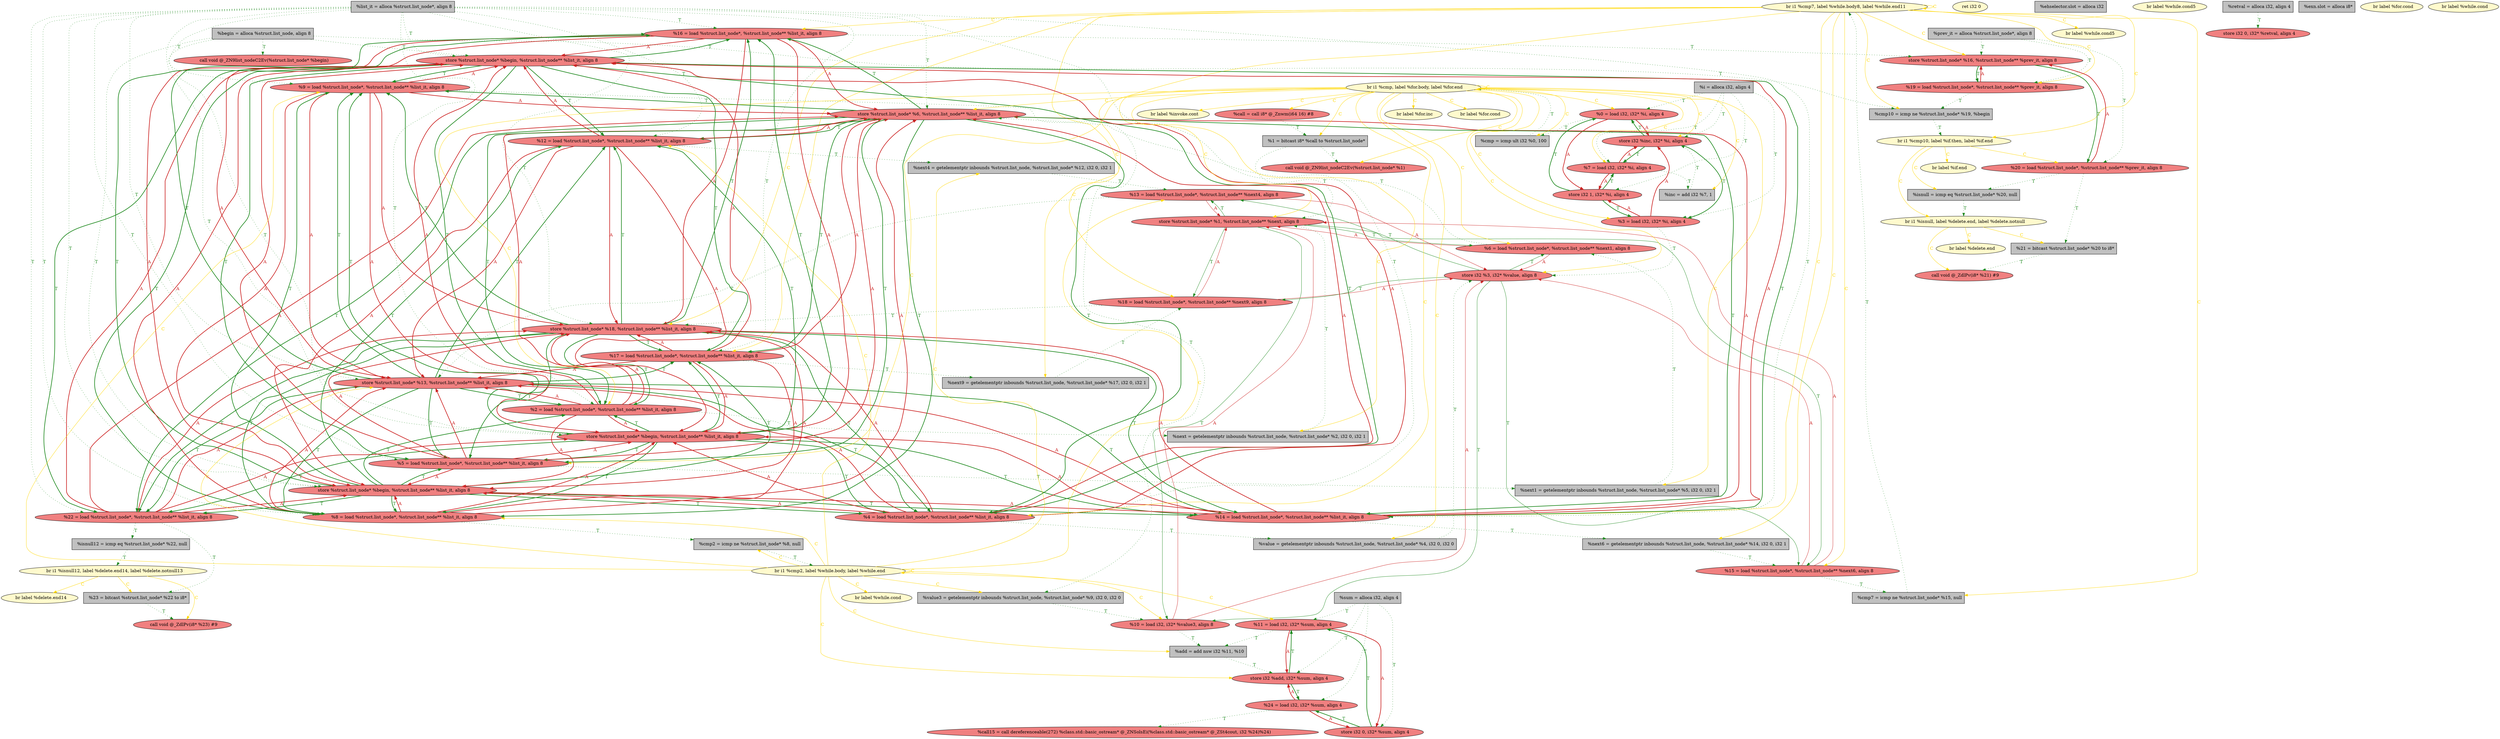 
digraph G {


node97 [fillcolor=lemonchiffon,label="  br i1 %cmp7, label %while.body8, label %while.end11",shape=ellipse,style=filled ]
node96 [fillcolor=lightcoral,label="  %11 = load i32, i32* %sum, align 4",shape=ellipse,style=filled ]
node95 [fillcolor=grey,label="  %cmp7 = icmp ne %struct.list_node* %15, null",shape=rectangle,style=filled ]
node93 [fillcolor=lemonchiffon,label="  br label %delete.end",shape=ellipse,style=filled ]
node90 [fillcolor=lightcoral,label="  store %struct.list_node* %16, %struct.list_node** %prev_it, align 8",shape=ellipse,style=filled ]
node91 [fillcolor=lemonchiffon,label="  br label %invoke.cont",shape=ellipse,style=filled ]
node47 [fillcolor=lemonchiffon,label="  ret i32 0",shape=ellipse,style=filled ]
node46 [fillcolor=lightcoral,label="  store %struct.list_node* %1, %struct.list_node** %next, align 8",shape=ellipse,style=filled ]
node34 [fillcolor=grey,label="  %ehselector.slot = alloca i32",shape=rectangle,style=filled ]
node56 [fillcolor=lightcoral,label="  %9 = load %struct.list_node*, %struct.list_node** %list_it, align 8",shape=ellipse,style=filled ]
node42 [fillcolor=grey,label="  %23 = bitcast %struct.list_node* %22 to i8*",shape=rectangle,style=filled ]
node92 [fillcolor=lemonchiffon,label="  br label %while.cond5",shape=ellipse,style=filled ]
node72 [fillcolor=lemonchiffon,label="  br label %while.cond5",shape=ellipse,style=filled ]
node32 [fillcolor=grey,label="  %1 = bitcast i8* %call to %struct.list_node*",shape=rectangle,style=filled ]
node68 [fillcolor=lightcoral,label="  %0 = load i32, i32* %i, align 4",shape=ellipse,style=filled ]
node38 [fillcolor=lemonchiffon,label="  br i1 %isnull12, label %delete.end14, label %delete.notnull13",shape=ellipse,style=filled ]
node53 [fillcolor=lightcoral,label="  %6 = load %struct.list_node*, %struct.list_node** %next1, align 8",shape=ellipse,style=filled ]
node43 [fillcolor=lightcoral,label="  %16 = load %struct.list_node*, %struct.list_node** %list_it, align 8",shape=ellipse,style=filled ]
node40 [fillcolor=lightcoral,label="  %24 = load i32, i32* %sum, align 4",shape=ellipse,style=filled ]
node41 [fillcolor=grey,label="  %list_it = alloca %struct.list_node*, align 8",shape=rectangle,style=filled ]
node12 [fillcolor=lemonchiffon,label="  br label %if.end",shape=ellipse,style=filled ]
node62 [fillcolor=grey,label="  %sum = alloca i32, align 4",shape=rectangle,style=filled ]
node30 [fillcolor=grey,label="  %cmp = icmp ult i32 %0, 100",shape=rectangle,style=filled ]
node28 [fillcolor=grey,label="  %i = alloca i32, align 4",shape=rectangle,style=filled ]
node36 [fillcolor=grey,label="  %21 = bitcast %struct.list_node* %20 to i8*",shape=rectangle,style=filled ]
node52 [fillcolor=lightcoral,label="  call void @_ZN9list_nodeC2Ev(%struct.list_node* %1)",shape=ellipse,style=filled ]
node24 [fillcolor=lightcoral,label="  store %struct.list_node* %begin, %struct.list_node** %list_it, align 8",shape=ellipse,style=filled ]
node39 [fillcolor=grey,label="  %retval = alloca i32, align 4",shape=rectangle,style=filled ]
node45 [fillcolor=lemonchiffon,label="  br label %delete.end14",shape=ellipse,style=filled ]
node31 [fillcolor=grey,label="  %value3 = getelementptr inbounds %struct.list_node, %struct.list_node* %9, i32 0, i32 0",shape=rectangle,style=filled ]
node17 [fillcolor=grey,label="  %next9 = getelementptr inbounds %struct.list_node, %struct.list_node* %17, i32 0, i32 1",shape=rectangle,style=filled ]
node14 [fillcolor=lightcoral,label="  %20 = load %struct.list_node*, %struct.list_node** %prev_it, align 8",shape=ellipse,style=filled ]
node89 [fillcolor=lightcoral,label="  store %struct.list_node* %begin, %struct.list_node** %list_it, align 8",shape=ellipse,style=filled ]
node33 [fillcolor=lightcoral,label="  %18 = load %struct.list_node*, %struct.list_node** %next9, align 8",shape=ellipse,style=filled ]
node13 [fillcolor=lemonchiffon,label="  br i1 %isnull, label %delete.end, label %delete.notnull",shape=ellipse,style=filled ]
node76 [fillcolor=lightcoral,label="  %22 = load %struct.list_node*, %struct.list_node** %list_it, align 8",shape=ellipse,style=filled ]
node65 [fillcolor=lightcoral,label="  store %struct.list_node* %begin, %struct.list_node** %list_it, align 8",shape=ellipse,style=filled ]
node15 [fillcolor=lightcoral,label="  store %struct.list_node* %13, %struct.list_node** %list_it, align 8",shape=ellipse,style=filled ]
node26 [fillcolor=lightcoral,label="  %3 = load i32, i32* %i, align 4",shape=ellipse,style=filled ]
node20 [fillcolor=lightcoral,label="  %19 = load %struct.list_node*, %struct.list_node** %prev_it, align 8",shape=ellipse,style=filled ]
node18 [fillcolor=grey,label="  %cmp10 = icmp ne %struct.list_node* %19, %begin",shape=rectangle,style=filled ]
node22 [fillcolor=lightcoral,label="  store i32 %inc, i32* %i, align 4",shape=ellipse,style=filled ]
node50 [fillcolor=grey,label="  %next = getelementptr inbounds %struct.list_node, %struct.list_node* %2, i32 0, i32 1",shape=rectangle,style=filled ]
node57 [fillcolor=lightcoral,label="  %8 = load %struct.list_node*, %struct.list_node** %list_it, align 8",shape=ellipse,style=filled ]
node29 [fillcolor=lightcoral,label="  %call = call i8* @_Znwm(i64 16) #8",shape=ellipse,style=filled ]
node35 [fillcolor=grey,label="  %value = getelementptr inbounds %struct.list_node, %struct.list_node* %4, i32 0, i32 0",shape=rectangle,style=filled ]
node73 [fillcolor=grey,label="  %next1 = getelementptr inbounds %struct.list_node, %struct.list_node* %5, i32 0, i32 1",shape=rectangle,style=filled ]
node16 [fillcolor=lightcoral,label="  %10 = load i32, i32* %value3, align 8",shape=ellipse,style=filled ]
node27 [fillcolor=grey,label="  %next6 = getelementptr inbounds %struct.list_node, %struct.list_node* %14, i32 0, i32 1",shape=rectangle,style=filled ]
node70 [fillcolor=lightcoral,label="  store i32 0, i32* %retval, align 4",shape=ellipse,style=filled ]
node64 [fillcolor=grey,label="  %begin = alloca %struct.list_node, align 8",shape=rectangle,style=filled ]
node49 [fillcolor=lightcoral,label="  store i32 %3, i32* %value, align 8",shape=ellipse,style=filled ]
node37 [fillcolor=grey,label="  %isnull12 = icmp eq %struct.list_node* %22, null",shape=rectangle,style=filled ]
node51 [fillcolor=lightcoral,label="  store %struct.list_node* %18, %struct.list_node** %list_it, align 8",shape=ellipse,style=filled ]
node85 [fillcolor=grey,label="  %add = add nsw i32 %11, %10",shape=rectangle,style=filled ]
node55 [fillcolor=lemonchiffon,label="  br label %for.inc",shape=ellipse,style=filled ]
node58 [fillcolor=lightcoral,label="  %14 = load %struct.list_node*, %struct.list_node** %list_it, align 8",shape=ellipse,style=filled ]
node59 [fillcolor=lightcoral,label="  %4 = load %struct.list_node*, %struct.list_node** %list_it, align 8",shape=ellipse,style=filled ]
node60 [fillcolor=lemonchiffon,label="  br label %for.cond",shape=ellipse,style=filled ]
node19 [fillcolor=grey,label="  %inc = add i32 %7, 1",shape=rectangle,style=filled ]
node63 [fillcolor=lightcoral,label="  call void @_ZdlPv(i8* %21) #9",shape=ellipse,style=filled ]
node44 [fillcolor=lightcoral,label="  call void @_ZdlPv(i8* %23) #9",shape=ellipse,style=filled ]
node66 [fillcolor=lightcoral,label="  %5 = load %struct.list_node*, %struct.list_node** %list_it, align 8",shape=ellipse,style=filled ]
node25 [fillcolor=lightcoral,label="  %7 = load i32, i32* %i, align 4",shape=ellipse,style=filled ]
node21 [fillcolor=grey,label="  %exn.slot = alloca i8*",shape=rectangle,style=filled ]
node69 [fillcolor=lightcoral,label="  store i32 %add, i32* %sum, align 4",shape=ellipse,style=filled ]
node94 [fillcolor=lightcoral,label="  %15 = load %struct.list_node*, %struct.list_node** %next6, align 8",shape=ellipse,style=filled ]
node81 [fillcolor=lightcoral,label="  store i32 0, i32* %sum, align 4",shape=ellipse,style=filled ]
node71 [fillcolor=lemonchiffon,label="  br label %for.cond",shape=ellipse,style=filled ]
node61 [fillcolor=lemonchiffon,label="  br i1 %cmp2, label %while.body, label %while.end",shape=ellipse,style=filled ]
node74 [fillcolor=lightcoral,label="  store i32 1, i32* %i, align 4",shape=ellipse,style=filled ]
node75 [fillcolor=lightcoral,label="  %2 = load %struct.list_node*, %struct.list_node** %list_it, align 8",shape=ellipse,style=filled ]
node86 [fillcolor=lightcoral,label="  %13 = load %struct.list_node*, %struct.list_node** %next4, align 8",shape=ellipse,style=filled ]
node77 [fillcolor=lemonchiffon,label="  br label %while.cond",shape=ellipse,style=filled ]
node78 [fillcolor=lemonchiffon,label="  br label %while.cond",shape=ellipse,style=filled ]
node54 [fillcolor=lemonchiffon,label="  br i1 %cmp10, label %if.then, label %if.end",shape=ellipse,style=filled ]
node79 [fillcolor=lightcoral,label="  %17 = load %struct.list_node*, %struct.list_node** %list_it, align 8",shape=ellipse,style=filled ]
node67 [fillcolor=lightcoral,label="  call void @_ZN9list_nodeC2Ev(%struct.list_node* %begin)",shape=ellipse,style=filled ]
node80 [fillcolor=lemonchiffon,label="  br i1 %cmp, label %for.body, label %for.end",shape=ellipse,style=filled ]
node82 [fillcolor=lightcoral,label="  %call15 = call dereferenceable(272) %class.std::basic_ostream* @_ZNSolsEi(%class.std::basic_ostream* @_ZSt4cout, i32 %24)%24)",shape=ellipse,style=filled ]
node23 [fillcolor=grey,label="  %prev_it = alloca %struct.list_node*, align 8",shape=rectangle,style=filled ]
node83 [fillcolor=grey,label="  %cmp2 = icmp ne %struct.list_node* %8, null",shape=rectangle,style=filled ]
node84 [fillcolor=grey,label="  %next4 = getelementptr inbounds %struct.list_node, %struct.list_node* %12, i32 0, i32 1",shape=rectangle,style=filled ]
node87 [fillcolor=lightcoral,label="  store %struct.list_node* %6, %struct.list_node** %list_it, align 8",shape=ellipse,style=filled ]
node48 [fillcolor=lightcoral,label="  %12 = load %struct.list_node*, %struct.list_node** %list_it, align 8",shape=ellipse,style=filled ]
node88 [fillcolor=grey,label="  %isnull = icmp eq %struct.list_node* %20, null",shape=rectangle,style=filled ]

node46->node16 [style=solid,color=forestgreen,label="T",penwidth=1.0,fontcolor=forestgreen ]
node16->node46 [style=solid,color=firebrick3,label="A",penwidth=1.0,fontcolor=firebrick3 ]
node59->node24 [style=solid,color=firebrick3,label="A",penwidth=2.0,fontcolor=firebrick3 ]
node75->node24 [style=solid,color=firebrick3,label="A",penwidth=2.0,fontcolor=firebrick3 ]
node24->node75 [style=solid,color=forestgreen,label="T",penwidth=2.0,fontcolor=forestgreen ]
node49->node53 [style=solid,color=forestgreen,label="T",penwidth=1.0,fontcolor=forestgreen ]
node28->node25 [style=dotted,color=forestgreen,label="T",penwidth=1.0,fontcolor=forestgreen ]
node57->node24 [style=solid,color=firebrick3,label="A",penwidth=2.0,fontcolor=firebrick3 ]
node24->node57 [style=solid,color=forestgreen,label="T",penwidth=2.0,fontcolor=forestgreen ]
node65->node75 [style=solid,color=forestgreen,label="T",penwidth=2.0,fontcolor=forestgreen ]
node75->node65 [style=solid,color=firebrick3,label="A",penwidth=2.0,fontcolor=firebrick3 ]
node43->node87 [style=solid,color=firebrick3,label="A",penwidth=2.0,fontcolor=firebrick3 ]
node94->node95 [style=dotted,color=forestgreen,label="T",penwidth=1.0,fontcolor=forestgreen ]
node54->node88 [color=gold,label="C",fontcolor=gold ]
node75->node51 [style=solid,color=firebrick3,label="A",penwidth=2.0,fontcolor=firebrick3 ]
node51->node75 [style=solid,color=forestgreen,label="T",penwidth=2.0,fontcolor=forestgreen ]
node80->node59 [color=gold,label="C",fontcolor=gold ]
node65->node57 [style=solid,color=forestgreen,label="T",penwidth=2.0,fontcolor=forestgreen ]
node65->node59 [style=solid,color=forestgreen,label="T",penwidth=2.0,fontcolor=forestgreen ]
node25->node74 [style=solid,color=firebrick3,label="A",penwidth=2.0,fontcolor=firebrick3 ]
node74->node25 [style=solid,color=forestgreen,label="T",penwidth=2.0,fontcolor=forestgreen ]
node48->node15 [style=solid,color=firebrick3,label="A",penwidth=2.0,fontcolor=firebrick3 ]
node49->node16 [style=solid,color=forestgreen,label="T",penwidth=1.0,fontcolor=forestgreen ]
node16->node49 [style=solid,color=firebrick3,label="A",penwidth=1.0,fontcolor=firebrick3 ]
node56->node15 [style=solid,color=firebrick3,label="A",penwidth=2.0,fontcolor=firebrick3 ]
node15->node56 [style=solid,color=forestgreen,label="T",penwidth=2.0,fontcolor=forestgreen ]
node89->node79 [style=solid,color=forestgreen,label="T",penwidth=2.0,fontcolor=forestgreen ]
node48->node51 [style=solid,color=firebrick3,label="A",penwidth=2.0,fontcolor=firebrick3 ]
node97->node27 [color=gold,label="C",fontcolor=gold ]
node89->node76 [style=solid,color=forestgreen,label="T",penwidth=2.0,fontcolor=forestgreen ]
node58->node65 [style=solid,color=firebrick3,label="A",penwidth=2.0,fontcolor=firebrick3 ]
node43->node51 [style=solid,color=firebrick3,label="A",penwidth=2.0,fontcolor=firebrick3 ]
node20->node90 [style=solid,color=firebrick3,label="A",penwidth=2.0,fontcolor=firebrick3 ]
node90->node14 [style=solid,color=forestgreen,label="T",penwidth=2.0,fontcolor=forestgreen ]
node53->node49 [style=solid,color=firebrick3,label="A",penwidth=1.0,fontcolor=firebrick3 ]
node58->node27 [style=dotted,color=forestgreen,label="T",penwidth=1.0,fontcolor=forestgreen ]
node51->node76 [style=solid,color=forestgreen,label="T",penwidth=2.0,fontcolor=forestgreen ]
node32->node46 [style=dotted,color=forestgreen,label="T",penwidth=1.0,fontcolor=forestgreen ]
node80->node30 [color=gold,label="C",fontcolor=gold ]
node51->node57 [style=solid,color=forestgreen,label="T",penwidth=2.0,fontcolor=forestgreen ]
node76->node15 [style=solid,color=firebrick3,label="A",penwidth=2.0,fontcolor=firebrick3 ]
node85->node69 [style=dotted,color=forestgreen,label="T",penwidth=1.0,fontcolor=forestgreen ]
node23->node20 [style=dotted,color=forestgreen,label="T",penwidth=1.0,fontcolor=forestgreen ]
node41->node79 [style=dotted,color=forestgreen,label="T",penwidth=1.0,fontcolor=forestgreen ]
node59->node35 [style=dotted,color=forestgreen,label="T",penwidth=1.0,fontcolor=forestgreen ]
node75->node50 [style=dotted,color=forestgreen,label="T",penwidth=1.0,fontcolor=forestgreen ]
node97->node95 [color=gold,label="C",fontcolor=gold ]
node83->node61 [style=dotted,color=forestgreen,label="T",penwidth=1.0,fontcolor=forestgreen ]
node61->node83 [color=gold,label="C",fontcolor=gold ]
node69->node96 [style=solid,color=forestgreen,label="T",penwidth=2.0,fontcolor=forestgreen ]
node27->node94 [style=dotted,color=forestgreen,label="T",penwidth=1.0,fontcolor=forestgreen ]
node76->node37 [style=dotted,color=forestgreen,label="T",penwidth=1.0,fontcolor=forestgreen ]
node66->node73 [style=dotted,color=forestgreen,label="T",penwidth=1.0,fontcolor=forestgreen ]
node59->node15 [style=solid,color=firebrick3,label="A",penwidth=2.0,fontcolor=firebrick3 ]
node57->node83 [style=dotted,color=forestgreen,label="T",penwidth=1.0,fontcolor=forestgreen ]
node87->node43 [style=solid,color=forestgreen,label="T",penwidth=2.0,fontcolor=forestgreen ]
node89->node66 [style=solid,color=forestgreen,label="T",penwidth=2.0,fontcolor=forestgreen ]
node64->node18 [style=dotted,color=forestgreen,label="T",penwidth=1.0,fontcolor=forestgreen ]
node88->node13 [style=dotted,color=forestgreen,label="T",penwidth=1.0,fontcolor=forestgreen ]
node48->node84 [style=dotted,color=forestgreen,label="T",penwidth=1.0,fontcolor=forestgreen ]
node41->node57 [style=dotted,color=forestgreen,label="T",penwidth=1.0,fontcolor=forestgreen ]
node89->node48 [style=solid,color=forestgreen,label="T",penwidth=2.0,fontcolor=forestgreen ]
node40->node82 [style=dotted,color=forestgreen,label="T",penwidth=1.0,fontcolor=forestgreen ]
node51->node48 [style=solid,color=forestgreen,label="T",penwidth=2.0,fontcolor=forestgreen ]
node14->node88 [style=dotted,color=forestgreen,label="T",penwidth=1.0,fontcolor=forestgreen ]
node89->node59 [style=solid,color=forestgreen,label="T",penwidth=2.0,fontcolor=forestgreen ]
node28->node26 [style=dotted,color=forestgreen,label="T",penwidth=1.0,fontcolor=forestgreen ]
node31->node16 [style=dotted,color=forestgreen,label="T",penwidth=1.0,fontcolor=forestgreen ]
node26->node74 [style=solid,color=firebrick3,label="A",penwidth=2.0,fontcolor=firebrick3 ]
node74->node26 [style=solid,color=forestgreen,label="T",penwidth=2.0,fontcolor=forestgreen ]
node43->node89 [style=solid,color=firebrick3,label="A",penwidth=2.0,fontcolor=firebrick3 ]
node15->node75 [style=solid,color=forestgreen,label="T",penwidth=2.0,fontcolor=forestgreen ]
node80->node26 [color=gold,label="C",fontcolor=gold ]
node95->node97 [style=dotted,color=forestgreen,label="T",penwidth=1.0,fontcolor=forestgreen ]
node80->node73 [color=gold,label="C",fontcolor=gold ]
node76->node89 [style=solid,color=firebrick3,label="A",penwidth=2.0,fontcolor=firebrick3 ]
node24->node79 [style=solid,color=forestgreen,label="T",penwidth=2.0,fontcolor=forestgreen ]
node22->node25 [style=solid,color=forestgreen,label="T",penwidth=2.0,fontcolor=forestgreen ]
node43->node65 [style=solid,color=firebrick3,label="A",penwidth=2.0,fontcolor=firebrick3 ]
node57->node51 [style=solid,color=firebrick3,label="A",penwidth=2.0,fontcolor=firebrick3 ]
node87->node79 [style=solid,color=forestgreen,label="T",penwidth=2.0,fontcolor=forestgreen ]
node76->node42 [style=dotted,color=forestgreen,label="T",penwidth=1.0,fontcolor=forestgreen ]
node87->node57 [style=solid,color=forestgreen,label="T",penwidth=2.0,fontcolor=forestgreen ]
node13->node36 [color=gold,label="C",fontcolor=gold ]
node81->node40 [style=solid,color=forestgreen,label="T",penwidth=2.0,fontcolor=forestgreen ]
node76->node24 [style=solid,color=firebrick3,label="A",penwidth=2.0,fontcolor=firebrick3 ]
node28->node74 [style=dotted,color=forestgreen,label="T",penwidth=1.0,fontcolor=forestgreen ]
node73->node53 [style=dotted,color=forestgreen,label="T",penwidth=1.0,fontcolor=forestgreen ]
node86->node49 [style=solid,color=firebrick3,label="A",penwidth=1.0,fontcolor=firebrick3 ]
node87->node59 [style=solid,color=forestgreen,label="T",penwidth=2.0,fontcolor=forestgreen ]
node15->node59 [style=solid,color=forestgreen,label="T",penwidth=2.0,fontcolor=forestgreen ]
node79->node65 [style=solid,color=firebrick3,label="A",penwidth=2.0,fontcolor=firebrick3 ]
node49->node86 [style=solid,color=forestgreen,label="T",penwidth=1.0,fontcolor=forestgreen ]
node90->node20 [style=solid,color=forestgreen,label="T",penwidth=2.0,fontcolor=forestgreen ]
node61->node15 [color=gold,label="C",fontcolor=gold ]
node49->node94 [style=solid,color=forestgreen,label="T",penwidth=1.0,fontcolor=forestgreen ]
node25->node22 [style=solid,color=firebrick3,label="A",penwidth=2.0,fontcolor=firebrick3 ]
node24->node59 [style=solid,color=forestgreen,label="T",penwidth=2.0,fontcolor=forestgreen ]
node74->node68 [style=solid,color=forestgreen,label="T",penwidth=2.0,fontcolor=forestgreen ]
node51->node56 [style=solid,color=forestgreen,label="T",penwidth=2.0,fontcolor=forestgreen ]
node58->node89 [style=solid,color=firebrick3,label="A",penwidth=2.0,fontcolor=firebrick3 ]
node76->node87 [style=solid,color=firebrick3,label="A",penwidth=2.0,fontcolor=firebrick3 ]
node66->node51 [style=solid,color=firebrick3,label="A",penwidth=2.0,fontcolor=firebrick3 ]
node49->node33 [style=solid,color=forestgreen,label="T",penwidth=1.0,fontcolor=forestgreen ]
node80->node19 [color=gold,label="C",fontcolor=gold ]
node80->node49 [color=gold,label="C",fontcolor=gold ]
node40->node69 [style=solid,color=firebrick3,label="A",penwidth=2.0,fontcolor=firebrick3 ]
node65->node58 [style=solid,color=forestgreen,label="T",penwidth=2.0,fontcolor=forestgreen ]
node13->node93 [color=gold,label="C",fontcolor=gold ]
node79->node24 [style=solid,color=firebrick3,label="A",penwidth=2.0,fontcolor=firebrick3 ]
node17->node33 [style=dotted,color=forestgreen,label="T",penwidth=1.0,fontcolor=forestgreen ]
node26->node49 [style=dotted,color=forestgreen,label="T",penwidth=1.0,fontcolor=forestgreen ]
node87->node75 [style=solid,color=forestgreen,label="T",penwidth=2.0,fontcolor=forestgreen ]
node96->node81 [style=solid,color=firebrick3,label="A",penwidth=2.0,fontcolor=firebrick3 ]
node46->node94 [style=solid,color=forestgreen,label="T",penwidth=1.0,fontcolor=forestgreen ]
node56->node89 [style=solid,color=firebrick3,label="A",penwidth=2.0,fontcolor=firebrick3 ]
node24->node48 [style=solid,color=forestgreen,label="T",penwidth=2.0,fontcolor=forestgreen ]
node22->node68 [style=solid,color=forestgreen,label="T",penwidth=2.0,fontcolor=forestgreen ]
node94->node49 [style=solid,color=firebrick3,label="A",penwidth=1.0,fontcolor=firebrick3 ]
node26->node22 [style=solid,color=firebrick3,label="A",penwidth=2.0,fontcolor=firebrick3 ]
node80->node22 [color=gold,label="C",fontcolor=gold ]
node46->node53 [style=solid,color=forestgreen,label="T",penwidth=1.0,fontcolor=forestgreen ]
node28->node22 [style=dotted,color=forestgreen,label="T",penwidth=1.0,fontcolor=forestgreen ]
node61->node31 [color=gold,label="C",fontcolor=gold ]
node87->node76 [style=solid,color=forestgreen,label="T",penwidth=2.0,fontcolor=forestgreen ]
node61->node57 [color=gold,label="C",fontcolor=gold ]
node51->node58 [style=solid,color=forestgreen,label="T",penwidth=2.0,fontcolor=forestgreen ]
node80->node66 [color=gold,label="C",fontcolor=gold ]
node48->node89 [style=solid,color=firebrick3,label="A",penwidth=2.0,fontcolor=firebrick3 ]
node68->node74 [style=solid,color=firebrick3,label="A",penwidth=2.0,fontcolor=firebrick3 ]
node97->node18 [color=gold,label="C",fontcolor=gold ]
node58->node87 [style=solid,color=firebrick3,label="A",penwidth=2.0,fontcolor=firebrick3 ]
node80->node25 [color=gold,label="C",fontcolor=gold ]
node97->node43 [color=gold,label="C",fontcolor=gold ]
node80->node53 [color=gold,label="C",fontcolor=gold ]
node57->node87 [style=solid,color=firebrick3,label="A",penwidth=2.0,fontcolor=firebrick3 ]
node80->node52 [color=gold,label="C",fontcolor=gold ]
node23->node14 [style=dotted,color=forestgreen,label="T",penwidth=1.0,fontcolor=forestgreen ]
node65->node48 [style=solid,color=forestgreen,label="T",penwidth=2.0,fontcolor=forestgreen ]
node79->node51 [style=solid,color=firebrick3,label="A",penwidth=2.0,fontcolor=firebrick3 ]
node68->node30 [style=dotted,color=forestgreen,label="T",penwidth=1.0,fontcolor=forestgreen ]
node56->node31 [style=dotted,color=forestgreen,label="T",penwidth=1.0,fontcolor=forestgreen ]
node15->node66 [style=solid,color=forestgreen,label="T",penwidth=2.0,fontcolor=forestgreen ]
node57->node65 [style=solid,color=firebrick3,label="A",penwidth=2.0,fontcolor=firebrick3 ]
node29->node32 [style=dotted,color=forestgreen,label="T",penwidth=1.0,fontcolor=forestgreen ]
node97->node97 [color=gold,label="C",fontcolor=gold ]
node24->node43 [style=solid,color=forestgreen,label="T",penwidth=2.0,fontcolor=forestgreen ]
node41->node48 [style=dotted,color=forestgreen,label="T",penwidth=1.0,fontcolor=forestgreen ]
node62->node81 [style=dotted,color=forestgreen,label="T",penwidth=1.0,fontcolor=forestgreen ]
node61->node78 [color=gold,label="C",fontcolor=gold ]
node41->node76 [style=dotted,color=forestgreen,label="T",penwidth=1.0,fontcolor=forestgreen ]
node61->node61 [color=gold,label="C",fontcolor=gold ]
node66->node65 [style=solid,color=firebrick3,label="A",penwidth=2.0,fontcolor=firebrick3 ]
node22->node26 [style=solid,color=forestgreen,label="T",penwidth=2.0,fontcolor=forestgreen ]
node62->node96 [style=dotted,color=forestgreen,label="T",penwidth=1.0,fontcolor=forestgreen ]
node50->node46 [style=dotted,color=forestgreen,label="T",penwidth=1.0,fontcolor=forestgreen ]
node13->node63 [color=gold,label="C",fontcolor=gold ]
node20->node18 [style=dotted,color=forestgreen,label="T",penwidth=1.0,fontcolor=forestgreen ]
node41->node89 [style=dotted,color=forestgreen,label="T",penwidth=1.0,fontcolor=forestgreen ]
node97->node54 [color=gold,label="C",fontcolor=gold ]
node97->node94 [color=gold,label="C",fontcolor=gold ]
node80->node80 [color=gold,label="C",fontcolor=gold ]
node64->node24 [style=dotted,color=forestgreen,label="T",penwidth=1.0,fontcolor=forestgreen ]
node59->node87 [style=solid,color=firebrick3,label="A",penwidth=2.0,fontcolor=firebrick3 ]
node80->node60 [color=gold,label="C",fontcolor=gold ]
node53->node46 [style=solid,color=firebrick3,label="A",penwidth=1.0,fontcolor=firebrick3 ]
node54->node12 [color=gold,label="C",fontcolor=gold ]
node80->node32 [color=gold,label="C",fontcolor=gold ]
node76->node51 [style=solid,color=firebrick3,label="A",penwidth=2.0,fontcolor=firebrick3 ]
node97->node17 [color=gold,label="C",fontcolor=gold ]
node15->node48 [style=solid,color=forestgreen,label="T",penwidth=2.0,fontcolor=forestgreen ]
node40->node81 [style=solid,color=firebrick3,label="A",penwidth=2.0,fontcolor=firebrick3 ]
node97->node72 [color=gold,label="C",fontcolor=gold ]
node56->node24 [style=solid,color=firebrick3,label="A",penwidth=2.0,fontcolor=firebrick3 ]
node75->node15 [style=solid,color=firebrick3,label="A",penwidth=2.0,fontcolor=firebrick3 ]
node56->node87 [style=solid,color=firebrick3,label="A",penwidth=2.0,fontcolor=firebrick3 ]
node97->node33 [color=gold,label="C",fontcolor=gold ]
node76->node65 [style=solid,color=firebrick3,label="A",penwidth=2.0,fontcolor=firebrick3 ]
node97->node90 [color=gold,label="C",fontcolor=gold ]
node80->node91 [color=gold,label="C",fontcolor=gold ]
node51->node59 [style=solid,color=forestgreen,label="T",penwidth=2.0,fontcolor=forestgreen ]
node87->node56 [style=solid,color=forestgreen,label="T",penwidth=2.0,fontcolor=forestgreen ]
node48->node24 [style=solid,color=firebrick3,label="A",penwidth=2.0,fontcolor=firebrick3 ]
node41->node24 [style=dotted,color=forestgreen,label="T",penwidth=1.0,fontcolor=forestgreen ]
node79->node17 [style=dotted,color=forestgreen,label="T",penwidth=1.0,fontcolor=forestgreen ]
node38->node45 [color=gold,label="C",fontcolor=gold ]
node59->node65 [style=solid,color=firebrick3,label="A",penwidth=2.0,fontcolor=firebrick3 ]
node89->node56 [style=solid,color=forestgreen,label="T",penwidth=2.0,fontcolor=forestgreen ]
node68->node22 [style=solid,color=firebrick3,label="A",penwidth=2.0,fontcolor=firebrick3 ]
node66->node15 [style=solid,color=firebrick3,label="A",penwidth=2.0,fontcolor=firebrick3 ]
node80->node68 [color=gold,label="C",fontcolor=gold ]
node96->node85 [style=dotted,color=forestgreen,label="T",penwidth=1.0,fontcolor=forestgreen ]
node16->node85 [style=dotted,color=forestgreen,label="T",penwidth=1.0,fontcolor=forestgreen ]
node41->node56 [style=dotted,color=forestgreen,label="T",penwidth=1.0,fontcolor=forestgreen ]
node19->node22 [style=dotted,color=forestgreen,label="T",penwidth=1.0,fontcolor=forestgreen ]
node75->node87 [style=solid,color=firebrick3,label="A",penwidth=2.0,fontcolor=firebrick3 ]
node61->node86 [color=gold,label="C",fontcolor=gold ]
node57->node89 [style=solid,color=firebrick3,label="A",penwidth=2.0,fontcolor=firebrick3 ]
node61->node56 [color=gold,label="C",fontcolor=gold ]
node59->node89 [style=solid,color=firebrick3,label="A",penwidth=2.0,fontcolor=firebrick3 ]
node61->node69 [color=gold,label="C",fontcolor=gold ]
node80->node29 [color=gold,label="C",fontcolor=gold ]
node43->node90 [style=dotted,color=forestgreen,label="T",penwidth=1.0,fontcolor=forestgreen ]
node41->node75 [style=dotted,color=forestgreen,label="T",penwidth=1.0,fontcolor=forestgreen ]
node39->node70 [style=dotted,color=forestgreen,label="T",penwidth=1.0,fontcolor=forestgreen ]
node87->node58 [style=solid,color=forestgreen,label="T",penwidth=2.0,fontcolor=forestgreen ]
node48->node65 [style=solid,color=firebrick3,label="A",penwidth=2.0,fontcolor=firebrick3 ]
node65->node66 [style=solid,color=forestgreen,label="T",penwidth=2.0,fontcolor=forestgreen ]
node61->node84 [color=gold,label="C",fontcolor=gold ]
node14->node90 [style=solid,color=firebrick3,label="A",penwidth=2.0,fontcolor=firebrick3 ]
node97->node79 [color=gold,label="C",fontcolor=gold ]
node81->node96 [style=solid,color=forestgreen,label="T",penwidth=2.0,fontcolor=forestgreen ]
node24->node66 [style=solid,color=forestgreen,label="T",penwidth=2.0,fontcolor=forestgreen ]
node57->node15 [style=solid,color=firebrick3,label="A",penwidth=2.0,fontcolor=firebrick3 ]
node65->node56 [style=solid,color=forestgreen,label="T",penwidth=2.0,fontcolor=forestgreen ]
node15->node57 [style=solid,color=forestgreen,label="T",penwidth=2.0,fontcolor=forestgreen ]
node89->node75 [style=solid,color=forestgreen,label="T",penwidth=2.0,fontcolor=forestgreen ]
node87->node48 [style=solid,color=forestgreen,label="T",penwidth=2.0,fontcolor=forestgreen ]
node48->node87 [style=solid,color=firebrick3,label="A",penwidth=2.0,fontcolor=firebrick3 ]
node75->node89 [style=solid,color=firebrick3,label="A",penwidth=2.0,fontcolor=firebrick3 ]
node80->node75 [color=gold,label="C",fontcolor=gold ]
node41->node58 [style=dotted,color=forestgreen,label="T",penwidth=1.0,fontcolor=forestgreen ]
node94->node46 [style=solid,color=firebrick3,label="A",penwidth=1.0,fontcolor=firebrick3 ]
node41->node66 [style=dotted,color=forestgreen,label="T",penwidth=1.0,fontcolor=forestgreen ]
node84->node86 [style=dotted,color=forestgreen,label="T",penwidth=1.0,fontcolor=forestgreen ]
node56->node51 [style=solid,color=firebrick3,label="A",penwidth=2.0,fontcolor=firebrick3 ]
node65->node76 [style=solid,color=forestgreen,label="T",penwidth=2.0,fontcolor=forestgreen ]
node56->node65 [style=solid,color=firebrick3,label="A",penwidth=2.0,fontcolor=firebrick3 ]
node43->node24 [style=solid,color=firebrick3,label="A",penwidth=2.0,fontcolor=firebrick3 ]
node97->node58 [color=gold,label="C",fontcolor=gold ]
node79->node87 [style=solid,color=firebrick3,label="A",penwidth=2.0,fontcolor=firebrick3 ]
node51->node66 [style=solid,color=forestgreen,label="T",penwidth=2.0,fontcolor=forestgreen ]
node69->node40 [style=solid,color=forestgreen,label="T",penwidth=2.0,fontcolor=forestgreen ]
node43->node15 [style=solid,color=firebrick3,label="A",penwidth=2.0,fontcolor=firebrick3 ]
node32->node52 [style=dotted,color=forestgreen,label="T",penwidth=1.0,fontcolor=forestgreen ]
node97->node51 [color=gold,label="C",fontcolor=gold ]
node15->node43 [style=solid,color=forestgreen,label="T",penwidth=2.0,fontcolor=forestgreen ]
node89->node43 [style=solid,color=forestgreen,label="T",penwidth=2.0,fontcolor=forestgreen ]
node65->node43 [style=solid,color=forestgreen,label="T",penwidth=2.0,fontcolor=forestgreen ]
node61->node85 [color=gold,label="C",fontcolor=gold ]
node66->node24 [style=solid,color=firebrick3,label="A",penwidth=2.0,fontcolor=firebrick3 ]
node62->node40 [style=dotted,color=forestgreen,label="T",penwidth=1.0,fontcolor=forestgreen ]
node15->node58 [style=solid,color=forestgreen,label="T",penwidth=2.0,fontcolor=forestgreen ]
node33->node51 [style=dotted,color=forestgreen,label="T",penwidth=1.0,fontcolor=forestgreen ]
node97->node20 [color=gold,label="C",fontcolor=gold ]
node51->node43 [style=solid,color=forestgreen,label="T",penwidth=2.0,fontcolor=forestgreen ]
node54->node14 [color=gold,label="C",fontcolor=gold ]
node38->node42 [color=gold,label="C",fontcolor=gold ]
node41->node43 [style=dotted,color=forestgreen,label="T",penwidth=1.0,fontcolor=forestgreen ]
node61->node48 [color=gold,label="C",fontcolor=gold ]
node51->node79 [style=solid,color=forestgreen,label="T",penwidth=2.0,fontcolor=forestgreen ]
node87->node66 [style=solid,color=forestgreen,label="T",penwidth=2.0,fontcolor=forestgreen ]
node80->node46 [color=gold,label="C",fontcolor=gold ]
node66->node87 [style=solid,color=firebrick3,label="A",penwidth=2.0,fontcolor=firebrick3 ]
node24->node76 [style=solid,color=forestgreen,label="T",penwidth=2.0,fontcolor=forestgreen ]
node41->node51 [style=dotted,color=forestgreen,label="T",penwidth=1.0,fontcolor=forestgreen ]
node66->node89 [style=solid,color=firebrick3,label="A",penwidth=2.0,fontcolor=firebrick3 ]
node80->node55 [color=gold,label="C",fontcolor=gold ]
node61->node16 [color=gold,label="C",fontcolor=gold ]
node80->node87 [color=gold,label="C",fontcolor=gold ]
node65->node79 [style=solid,color=forestgreen,label="T",penwidth=2.0,fontcolor=forestgreen ]
node64->node65 [style=dotted,color=forestgreen,label="T",penwidth=1.0,fontcolor=forestgreen ]
node33->node46 [style=solid,color=firebrick3,label="A",penwidth=1.0,fontcolor=firebrick3 ]
node64->node89 [style=dotted,color=forestgreen,label="T",penwidth=1.0,fontcolor=forestgreen ]
node62->node69 [style=dotted,color=forestgreen,label="T",penwidth=1.0,fontcolor=forestgreen ]
node80->node35 [color=gold,label="C",fontcolor=gold ]
node96->node69 [style=solid,color=firebrick3,label="A",penwidth=2.0,fontcolor=firebrick3 ]
node18->node54 [style=dotted,color=forestgreen,label="T",penwidth=1.0,fontcolor=forestgreen ]
node46->node33 [style=solid,color=forestgreen,label="T",penwidth=1.0,fontcolor=forestgreen ]
node35->node49 [style=dotted,color=forestgreen,label="T",penwidth=1.0,fontcolor=forestgreen ]
node24->node58 [style=solid,color=forestgreen,label="T",penwidth=2.0,fontcolor=forestgreen ]
node53->node87 [style=dotted,color=forestgreen,label="T",penwidth=1.0,fontcolor=forestgreen ]
node86->node46 [style=solid,color=firebrick3,label="A",penwidth=1.0,fontcolor=firebrick3 ]
node79->node89 [style=solid,color=firebrick3,label="A",penwidth=2.0,fontcolor=firebrick3 ]
node46->node86 [style=solid,color=forestgreen,label="T",penwidth=1.0,fontcolor=forestgreen ]
node54->node13 [color=gold,label="C",fontcolor=gold ]
node41->node15 [style=dotted,color=forestgreen,label="T",penwidth=1.0,fontcolor=forestgreen ]
node15->node76 [style=solid,color=forestgreen,label="T",penwidth=2.0,fontcolor=forestgreen ]
node41->node87 [style=dotted,color=forestgreen,label="T",penwidth=1.0,fontcolor=forestgreen ]
node80->node50 [color=gold,label="C",fontcolor=gold ]
node28->node68 [style=dotted,color=forestgreen,label="T",penwidth=1.0,fontcolor=forestgreen ]
node38->node44 [color=gold,label="C",fontcolor=gold ]
node86->node15 [style=dotted,color=forestgreen,label="T",penwidth=1.0,fontcolor=forestgreen ]
node14->node36 [style=dotted,color=forestgreen,label="T",penwidth=1.0,fontcolor=forestgreen ]
node79->node15 [style=solid,color=firebrick3,label="A",penwidth=2.0,fontcolor=firebrick3 ]
node15->node79 [style=solid,color=forestgreen,label="T",penwidth=2.0,fontcolor=forestgreen ]
node23->node90 [style=dotted,color=forestgreen,label="T",penwidth=1.0,fontcolor=forestgreen ]
node42->node44 [style=dotted,color=forestgreen,label="T",penwidth=1.0,fontcolor=forestgreen ]
node59->node51 [style=solid,color=firebrick3,label="A",penwidth=2.0,fontcolor=firebrick3 ]
node58->node51 [style=solid,color=firebrick3,label="A",penwidth=2.0,fontcolor=firebrick3 ]
node24->node56 [style=solid,color=forestgreen,label="T",penwidth=2.0,fontcolor=forestgreen ]
node64->node67 [style=dotted,color=forestgreen,label="T",penwidth=1.0,fontcolor=forestgreen ]
node58->node15 [style=solid,color=firebrick3,label="A",penwidth=2.0,fontcolor=firebrick3 ]
node33->node49 [style=solid,color=firebrick3,label="A",penwidth=1.0,fontcolor=firebrick3 ]
node58->node24 [style=solid,color=firebrick3,label="A",penwidth=2.0,fontcolor=firebrick3 ]
node25->node19 [style=dotted,color=forestgreen,label="T",penwidth=1.0,fontcolor=forestgreen ]
node41->node59 [style=dotted,color=forestgreen,label="T",penwidth=1.0,fontcolor=forestgreen ]
node89->node57 [style=solid,color=forestgreen,label="T",penwidth=2.0,fontcolor=forestgreen ]
node61->node96 [color=gold,label="C",fontcolor=gold ]
node89->node58 [style=solid,color=forestgreen,label="T",penwidth=2.0,fontcolor=forestgreen ]
node37->node38 [style=dotted,color=forestgreen,label="T",penwidth=1.0,fontcolor=forestgreen ]
node41->node65 [style=dotted,color=forestgreen,label="T",penwidth=1.0,fontcolor=forestgreen ]
node30->node80 [style=dotted,color=forestgreen,label="T",penwidth=1.0,fontcolor=forestgreen ]
node36->node63 [style=dotted,color=forestgreen,label="T",penwidth=1.0,fontcolor=forestgreen ]


}
